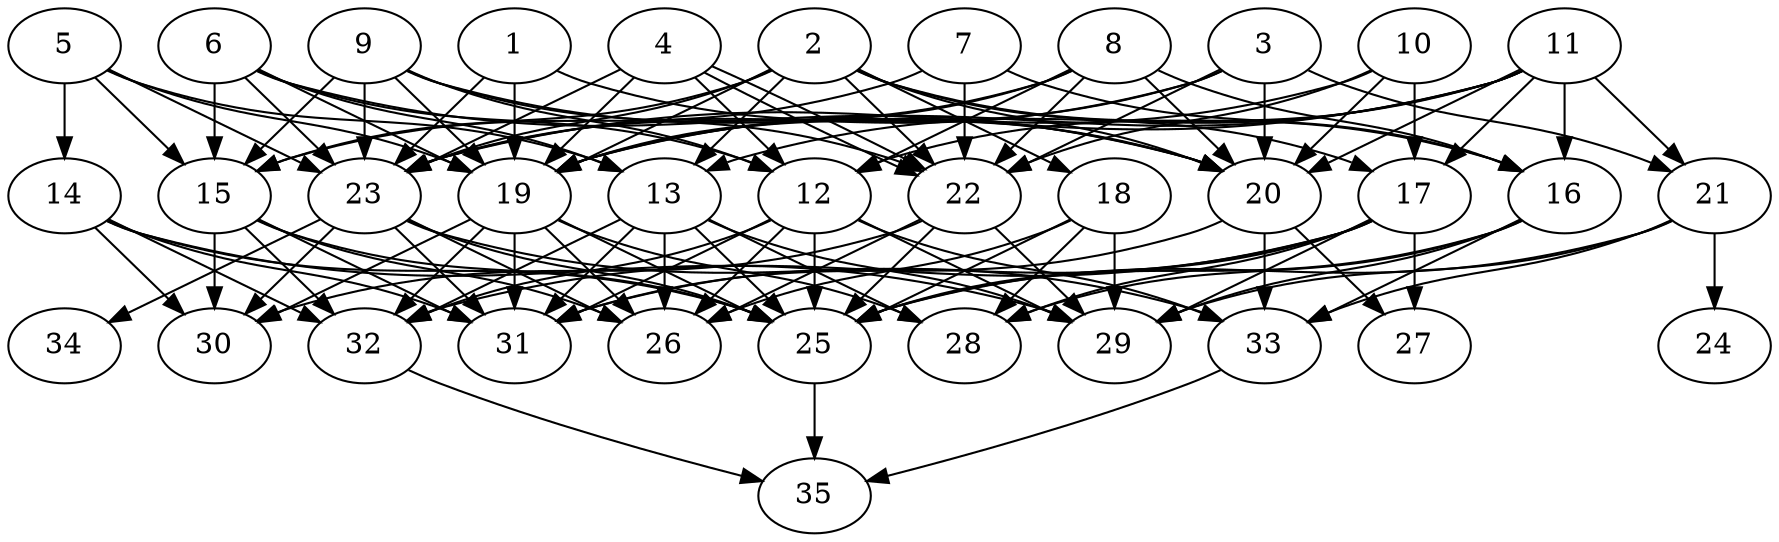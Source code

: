 // DAG automatically generated by daggen at Thu Oct  3 14:05:37 2019
// ./daggen --dot -n 35 --ccr 0.4 --fat 0.7 --regular 0.9 --density 0.9 --mindata 5242880 --maxdata 52428800 
digraph G {
  1 [size="46479360", alpha="0.18", expect_size="18591744"] 
  1 -> 19 [size ="18591744"]
  1 -> 20 [size ="18591744"]
  1 -> 23 [size ="18591744"]
  2 [size="99814400", alpha="0.14", expect_size="39925760"] 
  2 -> 13 [size ="39925760"]
  2 -> 15 [size ="39925760"]
  2 -> 16 [size ="39925760"]
  2 -> 17 [size ="39925760"]
  2 -> 18 [size ="39925760"]
  2 -> 19 [size ="39925760"]
  2 -> 20 [size ="39925760"]
  2 -> 22 [size ="39925760"]
  2 -> 23 [size ="39925760"]
  3 [size="65597440", alpha="0.15", expect_size="26238976"] 
  3 -> 19 [size ="26238976"]
  3 -> 20 [size ="26238976"]
  3 -> 21 [size ="26238976"]
  3 -> 22 [size ="26238976"]
  3 -> 23 [size ="26238976"]
  4 [size="115637760", alpha="0.13", expect_size="46255104"] 
  4 -> 12 [size ="46255104"]
  4 -> 19 [size ="46255104"]
  4 -> 22 [size ="46255104"]
  4 -> 22 [size ="46255104"]
  4 -> 23 [size ="46255104"]
  5 [size="28756480", alpha="0.05", expect_size="11502592"] 
  5 -> 13 [size ="11502592"]
  5 -> 14 [size ="11502592"]
  5 -> 15 [size ="11502592"]
  5 -> 19 [size ="11502592"]
  5 -> 23 [size ="11502592"]
  6 [size="82339840", alpha="0.12", expect_size="32935936"] 
  6 -> 12 [size ="32935936"]
  6 -> 13 [size ="32935936"]
  6 -> 15 [size ="32935936"]
  6 -> 19 [size ="32935936"]
  6 -> 20 [size ="32935936"]
  6 -> 23 [size ="32935936"]
  7 [size="13486080", alpha="0.16", expect_size="5394432"] 
  7 -> 15 [size ="5394432"]
  7 -> 16 [size ="5394432"]
  7 -> 22 [size ="5394432"]
  8 [size="47528960", alpha="0.02", expect_size="19011584"] 
  8 -> 12 [size ="19011584"]
  8 -> 16 [size ="19011584"]
  8 -> 19 [size ="19011584"]
  8 -> 20 [size ="19011584"]
  8 -> 22 [size ="19011584"]
  8 -> 23 [size ="19011584"]
  9 [size="24647680", alpha="0.08", expect_size="9859072"] 
  9 -> 12 [size ="9859072"]
  9 -> 15 [size ="9859072"]
  9 -> 19 [size ="9859072"]
  9 -> 20 [size ="9859072"]
  9 -> 22 [size ="9859072"]
  9 -> 23 [size ="9859072"]
  10 [size="60318720", alpha="0.14", expect_size="24127488"] 
  10 -> 17 [size ="24127488"]
  10 -> 19 [size ="24127488"]
  10 -> 20 [size ="24127488"]
  10 -> 22 [size ="24127488"]
  11 [size="29690880", alpha="0.04", expect_size="11876352"] 
  11 -> 12 [size ="11876352"]
  11 -> 13 [size ="11876352"]
  11 -> 16 [size ="11876352"]
  11 -> 17 [size ="11876352"]
  11 -> 19 [size ="11876352"]
  11 -> 20 [size ="11876352"]
  11 -> 21 [size ="11876352"]
  11 -> 23 [size ="11876352"]
  12 [size="18380800", alpha="0.18", expect_size="7352320"] 
  12 -> 25 [size ="7352320"]
  12 -> 26 [size ="7352320"]
  12 -> 29 [size ="7352320"]
  12 -> 31 [size ="7352320"]
  12 -> 32 [size ="7352320"]
  12 -> 33 [size ="7352320"]
  13 [size="103646720", alpha="0.18", expect_size="41458688"] 
  13 -> 25 [size ="41458688"]
  13 -> 26 [size ="41458688"]
  13 -> 28 [size ="41458688"]
  13 -> 29 [size ="41458688"]
  13 -> 31 [size ="41458688"]
  13 -> 32 [size ="41458688"]
  14 [size="71316480", alpha="0.16", expect_size="28526592"] 
  14 -> 25 [size ="28526592"]
  14 -> 29 [size ="28526592"]
  14 -> 30 [size ="28526592"]
  14 -> 31 [size ="28526592"]
  14 -> 32 [size ="28526592"]
  15 [size="27722240", alpha="0.01", expect_size="11088896"] 
  15 -> 25 [size ="11088896"]
  15 -> 26 [size ="11088896"]
  15 -> 30 [size ="11088896"]
  15 -> 31 [size ="11088896"]
  15 -> 32 [size ="11088896"]
  16 [size="54489600", alpha="0.02", expect_size="21795840"] 
  16 -> 25 [size ="21795840"]
  16 -> 28 [size ="21795840"]
  16 -> 29 [size ="21795840"]
  16 -> 33 [size ="21795840"]
  17 [size="124984320", alpha="0.08", expect_size="49993728"] 
  17 -> 25 [size ="49993728"]
  17 -> 27 [size ="49993728"]
  17 -> 28 [size ="49993728"]
  17 -> 29 [size ="49993728"]
  17 -> 31 [size ="49993728"]
  17 -> 32 [size ="49993728"]
  18 [size="101145600", alpha="0.02", expect_size="40458240"] 
  18 -> 25 [size ="40458240"]
  18 -> 26 [size ="40458240"]
  18 -> 28 [size ="40458240"]
  18 -> 29 [size ="40458240"]
  19 [size="110248960", alpha="0.18", expect_size="44099584"] 
  19 -> 25 [size ="44099584"]
  19 -> 26 [size ="44099584"]
  19 -> 28 [size ="44099584"]
  19 -> 30 [size ="44099584"]
  19 -> 31 [size ="44099584"]
  19 -> 32 [size ="44099584"]
  20 [size="36902400", alpha="0.08", expect_size="14760960"] 
  20 -> 27 [size ="14760960"]
  20 -> 31 [size ="14760960"]
  20 -> 33 [size ="14760960"]
  21 [size="117726720", alpha="0.03", expect_size="47090688"] 
  21 -> 24 [size ="47090688"]
  21 -> 25 [size ="47090688"]
  21 -> 29 [size ="47090688"]
  21 -> 33 [size ="47090688"]
  22 [size="24924160", alpha="0.13", expect_size="9969664"] 
  22 -> 25 [size ="9969664"]
  22 -> 26 [size ="9969664"]
  22 -> 29 [size ="9969664"]
  22 -> 30 [size ="9969664"]
  23 [size="15854080", alpha="0.11", expect_size="6341632"] 
  23 -> 25 [size ="6341632"]
  23 -> 26 [size ="6341632"]
  23 -> 30 [size ="6341632"]
  23 -> 31 [size ="6341632"]
  23 -> 33 [size ="6341632"]
  23 -> 34 [size ="6341632"]
  24 [size="124541440", alpha="0.07", expect_size="49816576"] 
  25 [size="101260800", alpha="0.06", expect_size="40504320"] 
  25 -> 35 [size ="40504320"]
  26 [size="109045760", alpha="0.16", expect_size="43618304"] 
  27 [size="119239680", alpha="0.07", expect_size="47695872"] 
  28 [size="48637440", alpha="0.03", expect_size="19454976"] 
  29 [size="59276800", alpha="0.01", expect_size="23710720"] 
  30 [size="50060800", alpha="0.07", expect_size="20024320"] 
  31 [size="96005120", alpha="0.16", expect_size="38402048"] 
  32 [size="112517120", alpha="0.06", expect_size="45006848"] 
  32 -> 35 [size ="45006848"]
  33 [size="68336640", alpha="0.12", expect_size="27334656"] 
  33 -> 35 [size ="27334656"]
  34 [size="15961600", alpha="0.07", expect_size="6384640"] 
  35 [size="57917440", alpha="0.05", expect_size="23166976"] 
}
